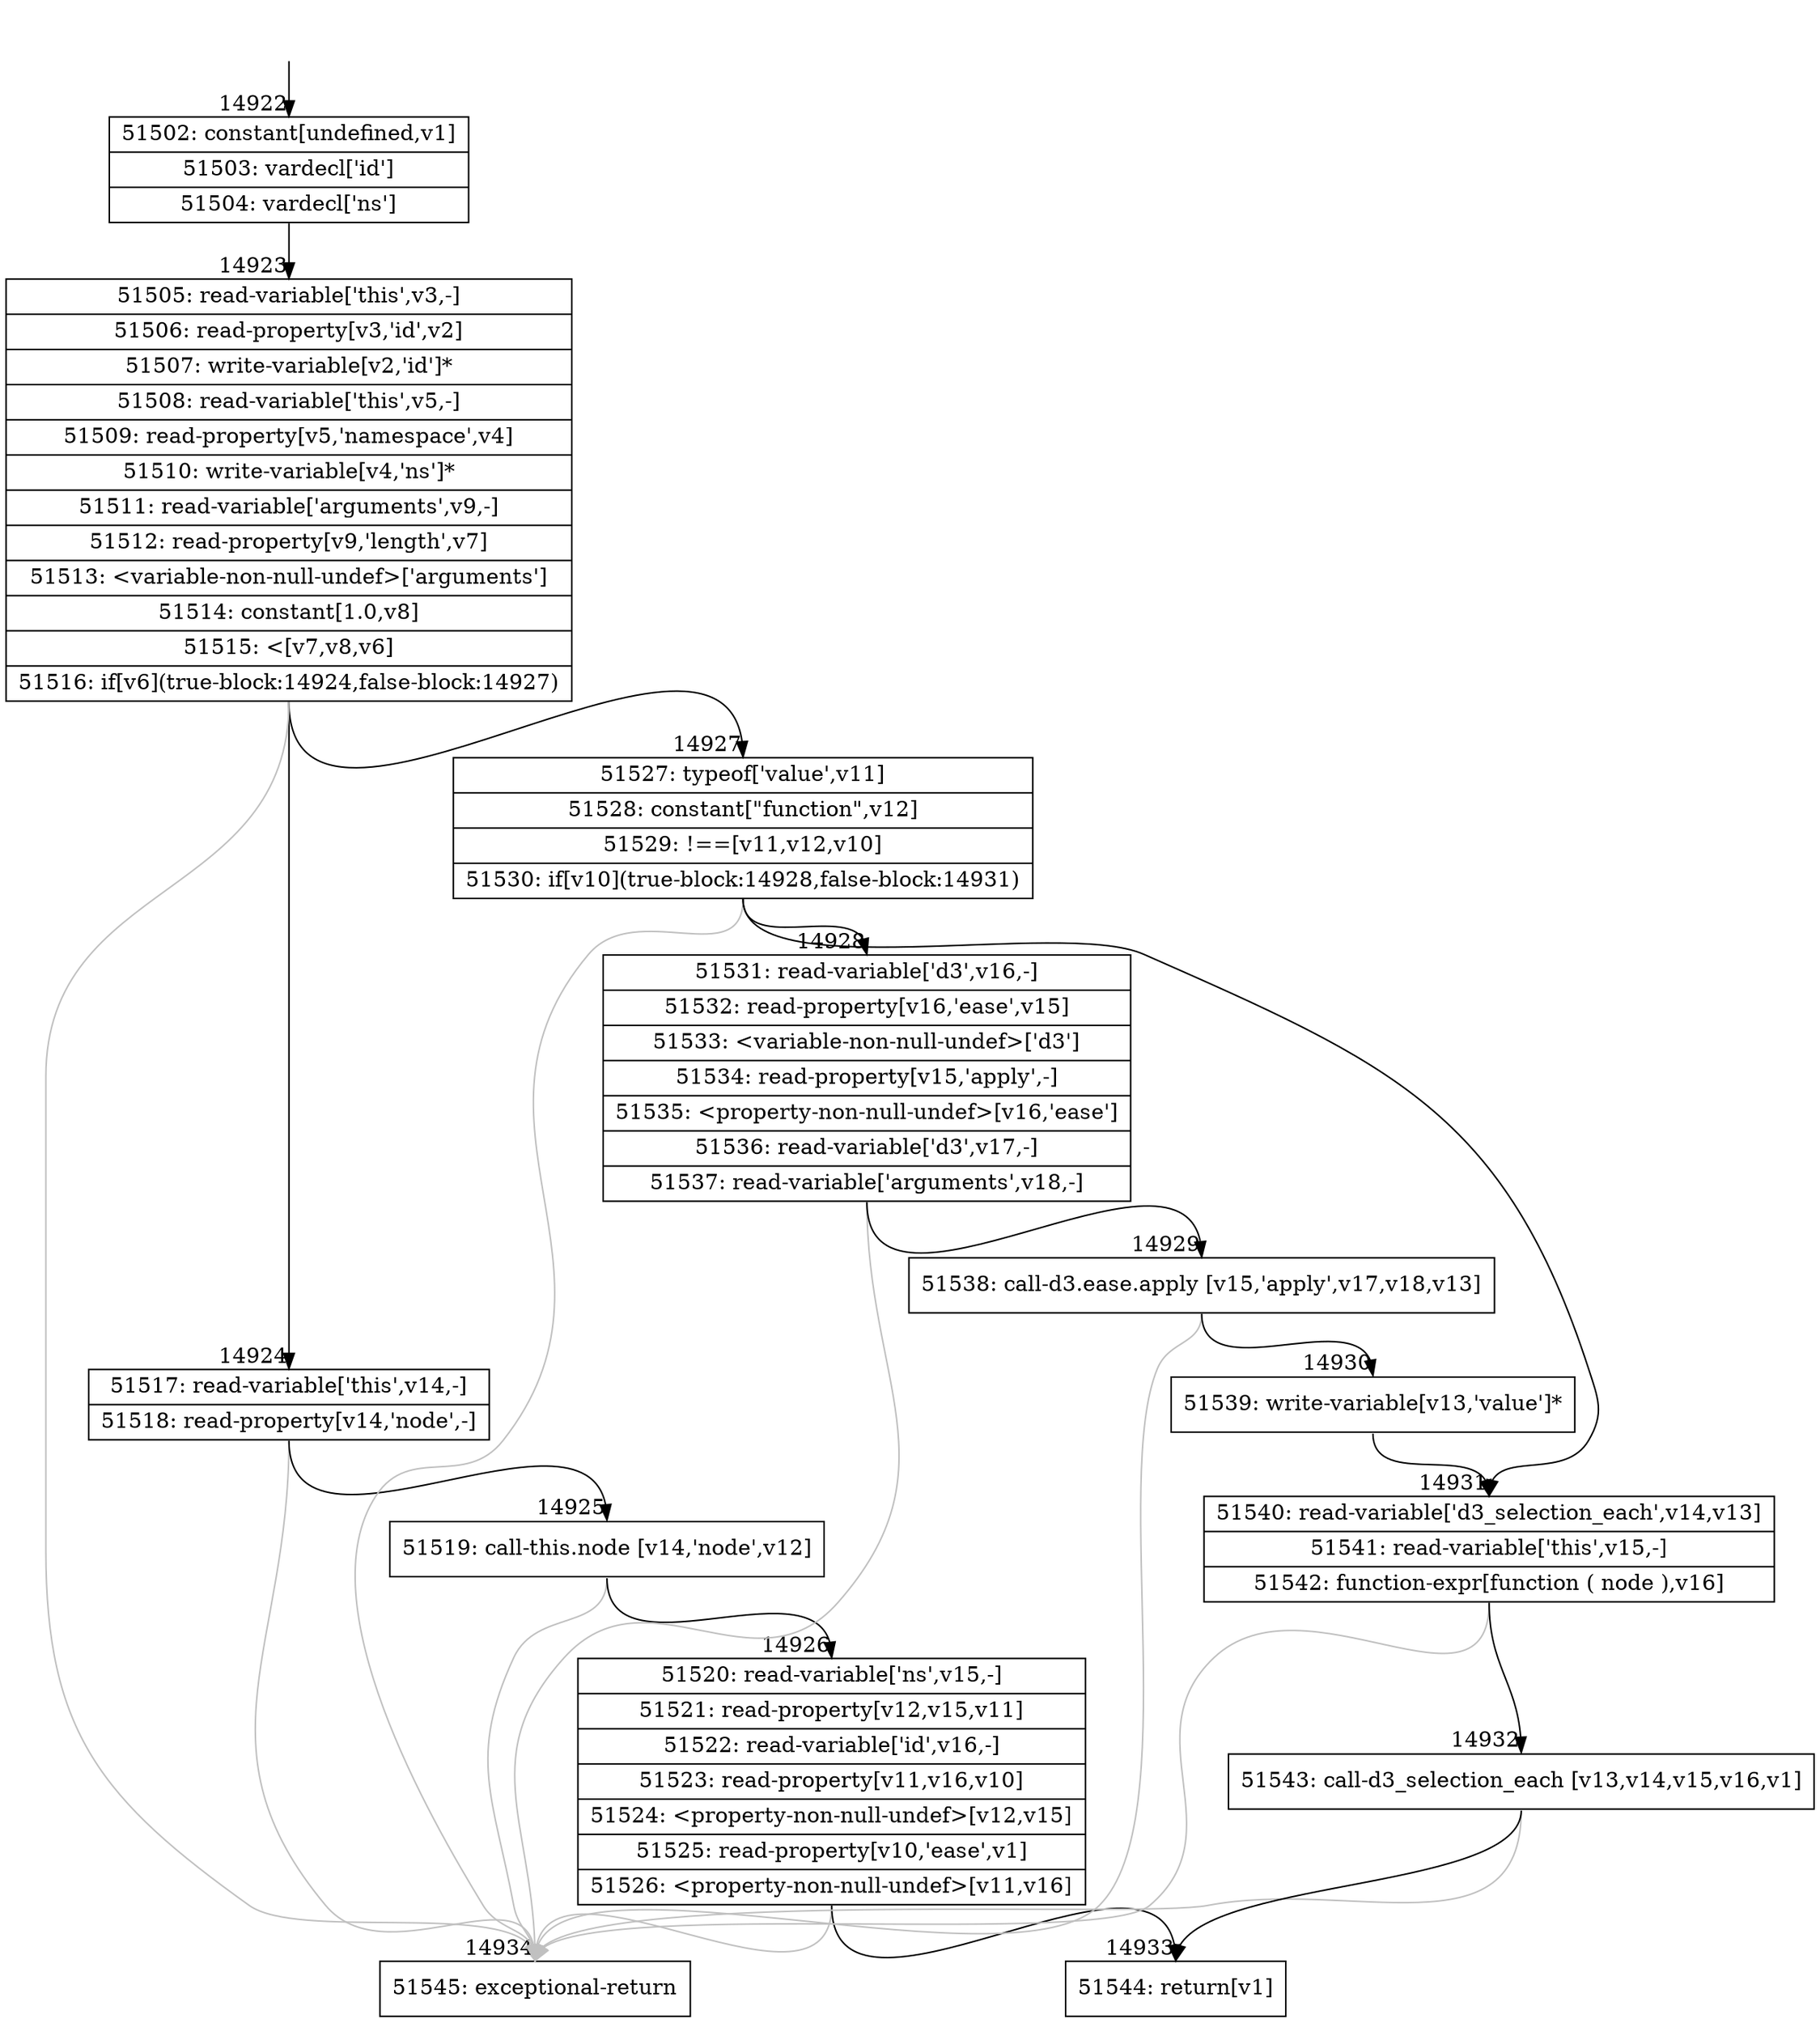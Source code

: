digraph {
rankdir="TD"
BB_entry1392[shape=none,label=""];
BB_entry1392 -> BB14922 [tailport=s, headport=n, headlabel="    14922"]
BB14922 [shape=record label="{51502: constant[undefined,v1]|51503: vardecl['id']|51504: vardecl['ns']}" ] 
BB14922 -> BB14923 [tailport=s, headport=n, headlabel="      14923"]
BB14923 [shape=record label="{51505: read-variable['this',v3,-]|51506: read-property[v3,'id',v2]|51507: write-variable[v2,'id']*|51508: read-variable['this',v5,-]|51509: read-property[v5,'namespace',v4]|51510: write-variable[v4,'ns']*|51511: read-variable['arguments',v9,-]|51512: read-property[v9,'length',v7]|51513: \<variable-non-null-undef\>['arguments']|51514: constant[1.0,v8]|51515: \<[v7,v8,v6]|51516: if[v6](true-block:14924,false-block:14927)}" ] 
BB14923 -> BB14924 [tailport=s, headport=n, headlabel="      14924"]
BB14923 -> BB14927 [tailport=s, headport=n, headlabel="      14927"]
BB14923 -> BB14934 [tailport=s, headport=n, color=gray, headlabel="      14934"]
BB14924 [shape=record label="{51517: read-variable['this',v14,-]|51518: read-property[v14,'node',-]}" ] 
BB14924 -> BB14925 [tailport=s, headport=n, headlabel="      14925"]
BB14924 -> BB14934 [tailport=s, headport=n, color=gray]
BB14925 [shape=record label="{51519: call-this.node [v14,'node',v12]}" ] 
BB14925 -> BB14926 [tailport=s, headport=n, headlabel="      14926"]
BB14925 -> BB14934 [tailport=s, headport=n, color=gray]
BB14926 [shape=record label="{51520: read-variable['ns',v15,-]|51521: read-property[v12,v15,v11]|51522: read-variable['id',v16,-]|51523: read-property[v11,v16,v10]|51524: \<property-non-null-undef\>[v12,v15]|51525: read-property[v10,'ease',v1]|51526: \<property-non-null-undef\>[v11,v16]}" ] 
BB14926 -> BB14933 [tailport=s, headport=n, headlabel="      14933"]
BB14926 -> BB14934 [tailport=s, headport=n, color=gray]
BB14927 [shape=record label="{51527: typeof['value',v11]|51528: constant[\"function\",v12]|51529: !==[v11,v12,v10]|51530: if[v10](true-block:14928,false-block:14931)}" ] 
BB14927 -> BB14928 [tailport=s, headport=n, headlabel="      14928"]
BB14927 -> BB14931 [tailport=s, headport=n, headlabel="      14931"]
BB14927 -> BB14934 [tailport=s, headport=n, color=gray]
BB14928 [shape=record label="{51531: read-variable['d3',v16,-]|51532: read-property[v16,'ease',v15]|51533: \<variable-non-null-undef\>['d3']|51534: read-property[v15,'apply',-]|51535: \<property-non-null-undef\>[v16,'ease']|51536: read-variable['d3',v17,-]|51537: read-variable['arguments',v18,-]}" ] 
BB14928 -> BB14929 [tailport=s, headport=n, headlabel="      14929"]
BB14928 -> BB14934 [tailport=s, headport=n, color=gray]
BB14929 [shape=record label="{51538: call-d3.ease.apply [v15,'apply',v17,v18,v13]}" ] 
BB14929 -> BB14930 [tailport=s, headport=n, headlabel="      14930"]
BB14929 -> BB14934 [tailport=s, headport=n, color=gray]
BB14930 [shape=record label="{51539: write-variable[v13,'value']*}" ] 
BB14930 -> BB14931 [tailport=s, headport=n]
BB14931 [shape=record label="{51540: read-variable['d3_selection_each',v14,v13]|51541: read-variable['this',v15,-]|51542: function-expr[function ( node ),v16]}" ] 
BB14931 -> BB14932 [tailport=s, headport=n, headlabel="      14932"]
BB14931 -> BB14934 [tailport=s, headport=n, color=gray]
BB14932 [shape=record label="{51543: call-d3_selection_each [v13,v14,v15,v16,v1]}" ] 
BB14932 -> BB14933 [tailport=s, headport=n]
BB14932 -> BB14934 [tailport=s, headport=n, color=gray]
BB14933 [shape=record label="{51544: return[v1]}" ] 
BB14934 [shape=record label="{51545: exceptional-return}" ] 
//#$~ 8802
}
